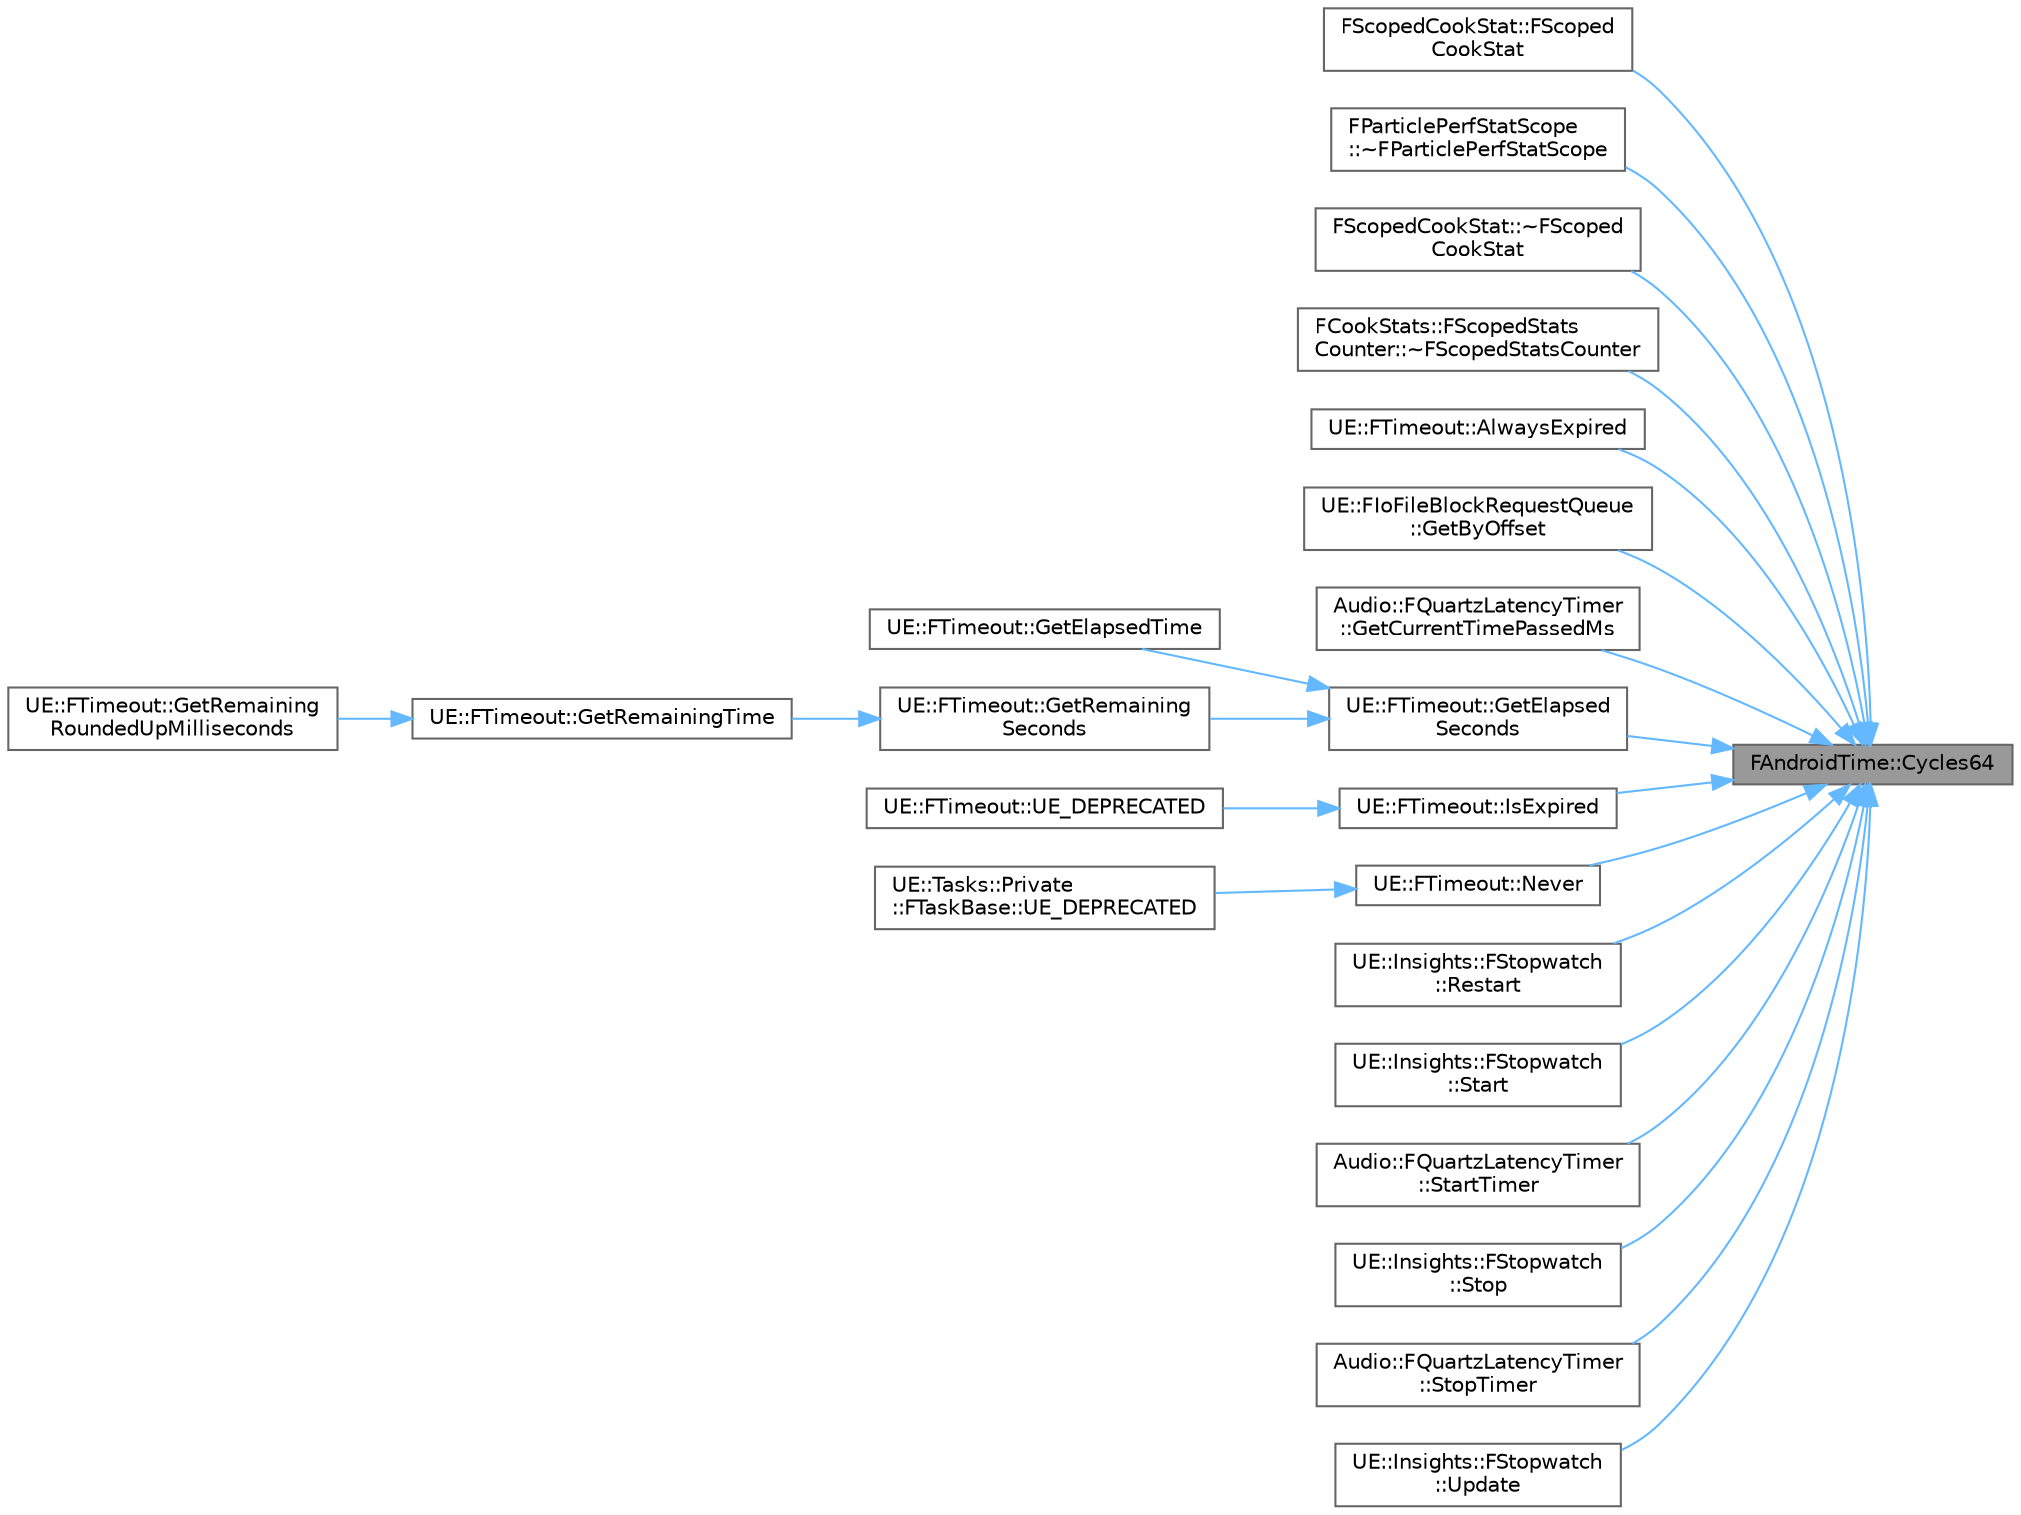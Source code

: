 digraph "FAndroidTime::Cycles64"
{
 // INTERACTIVE_SVG=YES
 // LATEX_PDF_SIZE
  bgcolor="transparent";
  edge [fontname=Helvetica,fontsize=10,labelfontname=Helvetica,labelfontsize=10];
  node [fontname=Helvetica,fontsize=10,shape=box,height=0.2,width=0.4];
  rankdir="RL";
  Node1 [id="Node000001",label="FAndroidTime::Cycles64",height=0.2,width=0.4,color="gray40", fillcolor="grey60", style="filled", fontcolor="black",tooltip=" "];
  Node1 -> Node2 [id="edge1_Node000001_Node000002",dir="back",color="steelblue1",style="solid",tooltip=" "];
  Node2 [id="Node000002",label="FScopedCookStat::FScoped\lCookStat",height=0.2,width=0.4,color="grey40", fillcolor="white", style="filled",URL="$d5/d64/structFScopedCookStat.html#a1dbd67796eccb7218069faf7eb2ffa2b",tooltip=" "];
  Node1 -> Node3 [id="edge2_Node000001_Node000003",dir="back",color="steelblue1",style="solid",tooltip=" "];
  Node3 [id="Node000003",label="FParticlePerfStatScope\l::~FParticlePerfStatScope",height=0.2,width=0.4,color="grey40", fillcolor="white", style="filled",URL="$d7/d1f/structFParticlePerfStatScope.html#aa4fe66e396c7aedc053798b686a033d7",tooltip=" "];
  Node1 -> Node4 [id="edge3_Node000001_Node000004",dir="back",color="steelblue1",style="solid",tooltip=" "];
  Node4 [id="Node000004",label="FScopedCookStat::~FScoped\lCookStat",height=0.2,width=0.4,color="grey40", fillcolor="white", style="filled",URL="$d5/d64/structFScopedCookStat.html#acccaf66772cda89f8daef44c70e6af45",tooltip=" "];
  Node1 -> Node5 [id="edge4_Node000001_Node000005",dir="back",color="steelblue1",style="solid",tooltip=" "];
  Node5 [id="Node000005",label="FCookStats::FScopedStats\lCounter::~FScopedStatsCounter",height=0.2,width=0.4,color="grey40", fillcolor="white", style="filled",URL="$de/da6/classFCookStats_1_1FScopedStatsCounter.html#a07261c7440266e1281ea6c77b36729cd",tooltip="Stop the timer and flushes the stats to the underlying stats object."];
  Node1 -> Node6 [id="edge5_Node000001_Node000006",dir="back",color="steelblue1",style="solid",tooltip=" "];
  Node6 [id="Node000006",label="UE::FTimeout::AlwaysExpired",height=0.2,width=0.4,color="grey40", fillcolor="white", style="filled",URL="$d5/dc4/classUE_1_1FTimeout.html#a7f56b531cc1037c6c106602db1a55748",tooltip="Create a timeout that will always return true for IsExpired."];
  Node1 -> Node7 [id="edge6_Node000001_Node000007",dir="back",color="steelblue1",style="solid",tooltip=" "];
  Node7 [id="Node000007",label="UE::FIoFileBlockRequestQueue\l::GetByOffset",height=0.2,width=0.4,color="grey40", fillcolor="white", style="filled",URL="$d3/d4f/classUE_1_1FIoFileBlockRequestQueue.html#a1462896ee15359d2f318063f5f10f451",tooltip=" "];
  Node1 -> Node8 [id="edge7_Node000001_Node000008",dir="back",color="steelblue1",style="solid",tooltip=" "];
  Node8 [id="Node000008",label="Audio::FQuartzLatencyTimer\l::GetCurrentTimePassedMs",height=0.2,width=0.4,color="grey40", fillcolor="white", style="filled",URL="$d2/dd2/classAudio_1_1FQuartzLatencyTimer.html#a34ffd877c06288c5cb3c3b54a6163123",tooltip=" "];
  Node1 -> Node9 [id="edge8_Node000001_Node000009",dir="back",color="steelblue1",style="solid",tooltip=" "];
  Node9 [id="Node000009",label="UE::FTimeout::GetElapsed\lSeconds",height=0.2,width=0.4,color="grey40", fillcolor="white", style="filled",URL="$d5/dc4/classUE_1_1FTimeout.html#a7867cd2ce17a22e0e5b5895de472bdee",tooltip="Returns time since the timeout was created, in seconds."];
  Node9 -> Node10 [id="edge9_Node000009_Node000010",dir="back",color="steelblue1",style="solid",tooltip=" "];
  Node10 [id="Node000010",label="UE::FTimeout::GetElapsedTime",height=0.2,width=0.4,color="grey40", fillcolor="white", style="filled",URL="$d5/dc4/classUE_1_1FTimeout.html#a495889c830f519839e28182a71ed56c6",tooltip="Returns time since the timeout was created, as a timespan."];
  Node9 -> Node11 [id="edge10_Node000009_Node000011",dir="back",color="steelblue1",style="solid",tooltip=" "];
  Node11 [id="Node000011",label="UE::FTimeout::GetRemaining\lSeconds",height=0.2,width=0.4,color="grey40", fillcolor="white", style="filled",URL="$d5/dc4/classUE_1_1FTimeout.html#a930d9fd136a0576c15946dc75ad5215b",tooltip="Returns time left until the timeout expires (which can be negative) in seconds."];
  Node11 -> Node12 [id="edge11_Node000011_Node000012",dir="back",color="steelblue1",style="solid",tooltip=" "];
  Node12 [id="Node000012",label="UE::FTimeout::GetRemainingTime",height=0.2,width=0.4,color="grey40", fillcolor="white", style="filled",URL="$d5/dc4/classUE_1_1FTimeout.html#abf2af7d33cd432ed84869185fa6e2e34",tooltip="Returns time left until the timeout expires (which can be negative) as a timespan."];
  Node12 -> Node13 [id="edge12_Node000012_Node000013",dir="back",color="steelblue1",style="solid",tooltip=" "];
  Node13 [id="Node000013",label="UE::FTimeout::GetRemaining\lRoundedUpMilliseconds",height=0.2,width=0.4,color="grey40", fillcolor="white", style="filled",URL="$d5/dc4/classUE_1_1FTimeout.html#a8e1b9a0f459fc6515c10be996cbd9570",tooltip="Intended for use in waiting functions, e.g."];
  Node1 -> Node14 [id="edge13_Node000001_Node000014",dir="back",color="steelblue1",style="solid",tooltip=" "];
  Node14 [id="Node000014",label="UE::FTimeout::IsExpired",height=0.2,width=0.4,color="grey40", fillcolor="white", style="filled",URL="$d5/dc4/classUE_1_1FTimeout.html#aee660b07e2c6ca6609a350e6534f421c",tooltip="Return true if elapsed time is greater than the initially requested timeout."];
  Node14 -> Node15 [id="edge14_Node000014_Node000015",dir="back",color="steelblue1",style="solid",tooltip=" "];
  Node15 [id="Node000015",label="UE::FTimeout::UE_DEPRECATED",height=0.2,width=0.4,color="grey40", fillcolor="white", style="filled",URL="$d5/dc4/classUE_1_1FTimeout.html#a055eace6e777ad05a6a6a87c56d6a249",tooltip=" "];
  Node1 -> Node16 [id="edge15_Node000001_Node000016",dir="back",color="steelblue1",style="solid",tooltip=" "];
  Node16 [id="Node000016",label="UE::FTimeout::Never",height=0.2,width=0.4,color="grey40", fillcolor="white", style="filled",URL="$d5/dc4/classUE_1_1FTimeout.html#af4380ec84f743343f307aa97a6221744",tooltip="Create a timeout that will never return true for IsExpired."];
  Node16 -> Node17 [id="edge16_Node000016_Node000017",dir="back",color="steelblue1",style="solid",tooltip=" "];
  Node17 [id="Node000017",label="UE::Tasks::Private\l::FTaskBase::UE_DEPRECATED",height=0.2,width=0.4,color="grey40", fillcolor="white", style="filled",URL="$d9/d14/classUE_1_1Tasks_1_1Private_1_1FTaskBase.html#ab36da1b330025f3702f22f183ec28e06",tooltip=" "];
  Node1 -> Node18 [id="edge17_Node000001_Node000018",dir="back",color="steelblue1",style="solid",tooltip=" "];
  Node18 [id="Node000018",label="UE::Insights::FStopwatch\l::Restart",height=0.2,width=0.4,color="grey40", fillcolor="white", style="filled",URL="$df/d1e/structUE_1_1Insights_1_1FStopwatch.html#a8c1f0343c2d37b71da5a2dbfd18379a0",tooltip=" "];
  Node1 -> Node19 [id="edge18_Node000001_Node000019",dir="back",color="steelblue1",style="solid",tooltip=" "];
  Node19 [id="Node000019",label="UE::Insights::FStopwatch\l::Start",height=0.2,width=0.4,color="grey40", fillcolor="white", style="filled",URL="$df/d1e/structUE_1_1Insights_1_1FStopwatch.html#a69941730cccbf7d6393474a7099bd69a",tooltip=" "];
  Node1 -> Node20 [id="edge19_Node000001_Node000020",dir="back",color="steelblue1",style="solid",tooltip=" "];
  Node20 [id="Node000020",label="Audio::FQuartzLatencyTimer\l::StartTimer",height=0.2,width=0.4,color="grey40", fillcolor="white", style="filled",URL="$d2/dd2/classAudio_1_1FQuartzLatencyTimer.html#a5efc03bc2834db7be8857cbbe7da3c33",tooltip=" "];
  Node1 -> Node21 [id="edge20_Node000001_Node000021",dir="back",color="steelblue1",style="solid",tooltip=" "];
  Node21 [id="Node000021",label="UE::Insights::FStopwatch\l::Stop",height=0.2,width=0.4,color="grey40", fillcolor="white", style="filled",URL="$df/d1e/structUE_1_1Insights_1_1FStopwatch.html#a98b8e0acfeb09778b0e8ec70ba0d5f99",tooltip=" "];
  Node1 -> Node22 [id="edge21_Node000001_Node000022",dir="back",color="steelblue1",style="solid",tooltip=" "];
  Node22 [id="Node000022",label="Audio::FQuartzLatencyTimer\l::StopTimer",height=0.2,width=0.4,color="grey40", fillcolor="white", style="filled",URL="$d2/dd2/classAudio_1_1FQuartzLatencyTimer.html#a21ceeed5445ed164bc8f524cc51e7427",tooltip=" "];
  Node1 -> Node23 [id="edge22_Node000001_Node000023",dir="back",color="steelblue1",style="solid",tooltip=" "];
  Node23 [id="Node000023",label="UE::Insights::FStopwatch\l::Update",height=0.2,width=0.4,color="grey40", fillcolor="white", style="filled",URL="$df/d1e/structUE_1_1Insights_1_1FStopwatch.html#a8d8da694853db2264bbe6625ee62b3ef",tooltip=" "];
}
